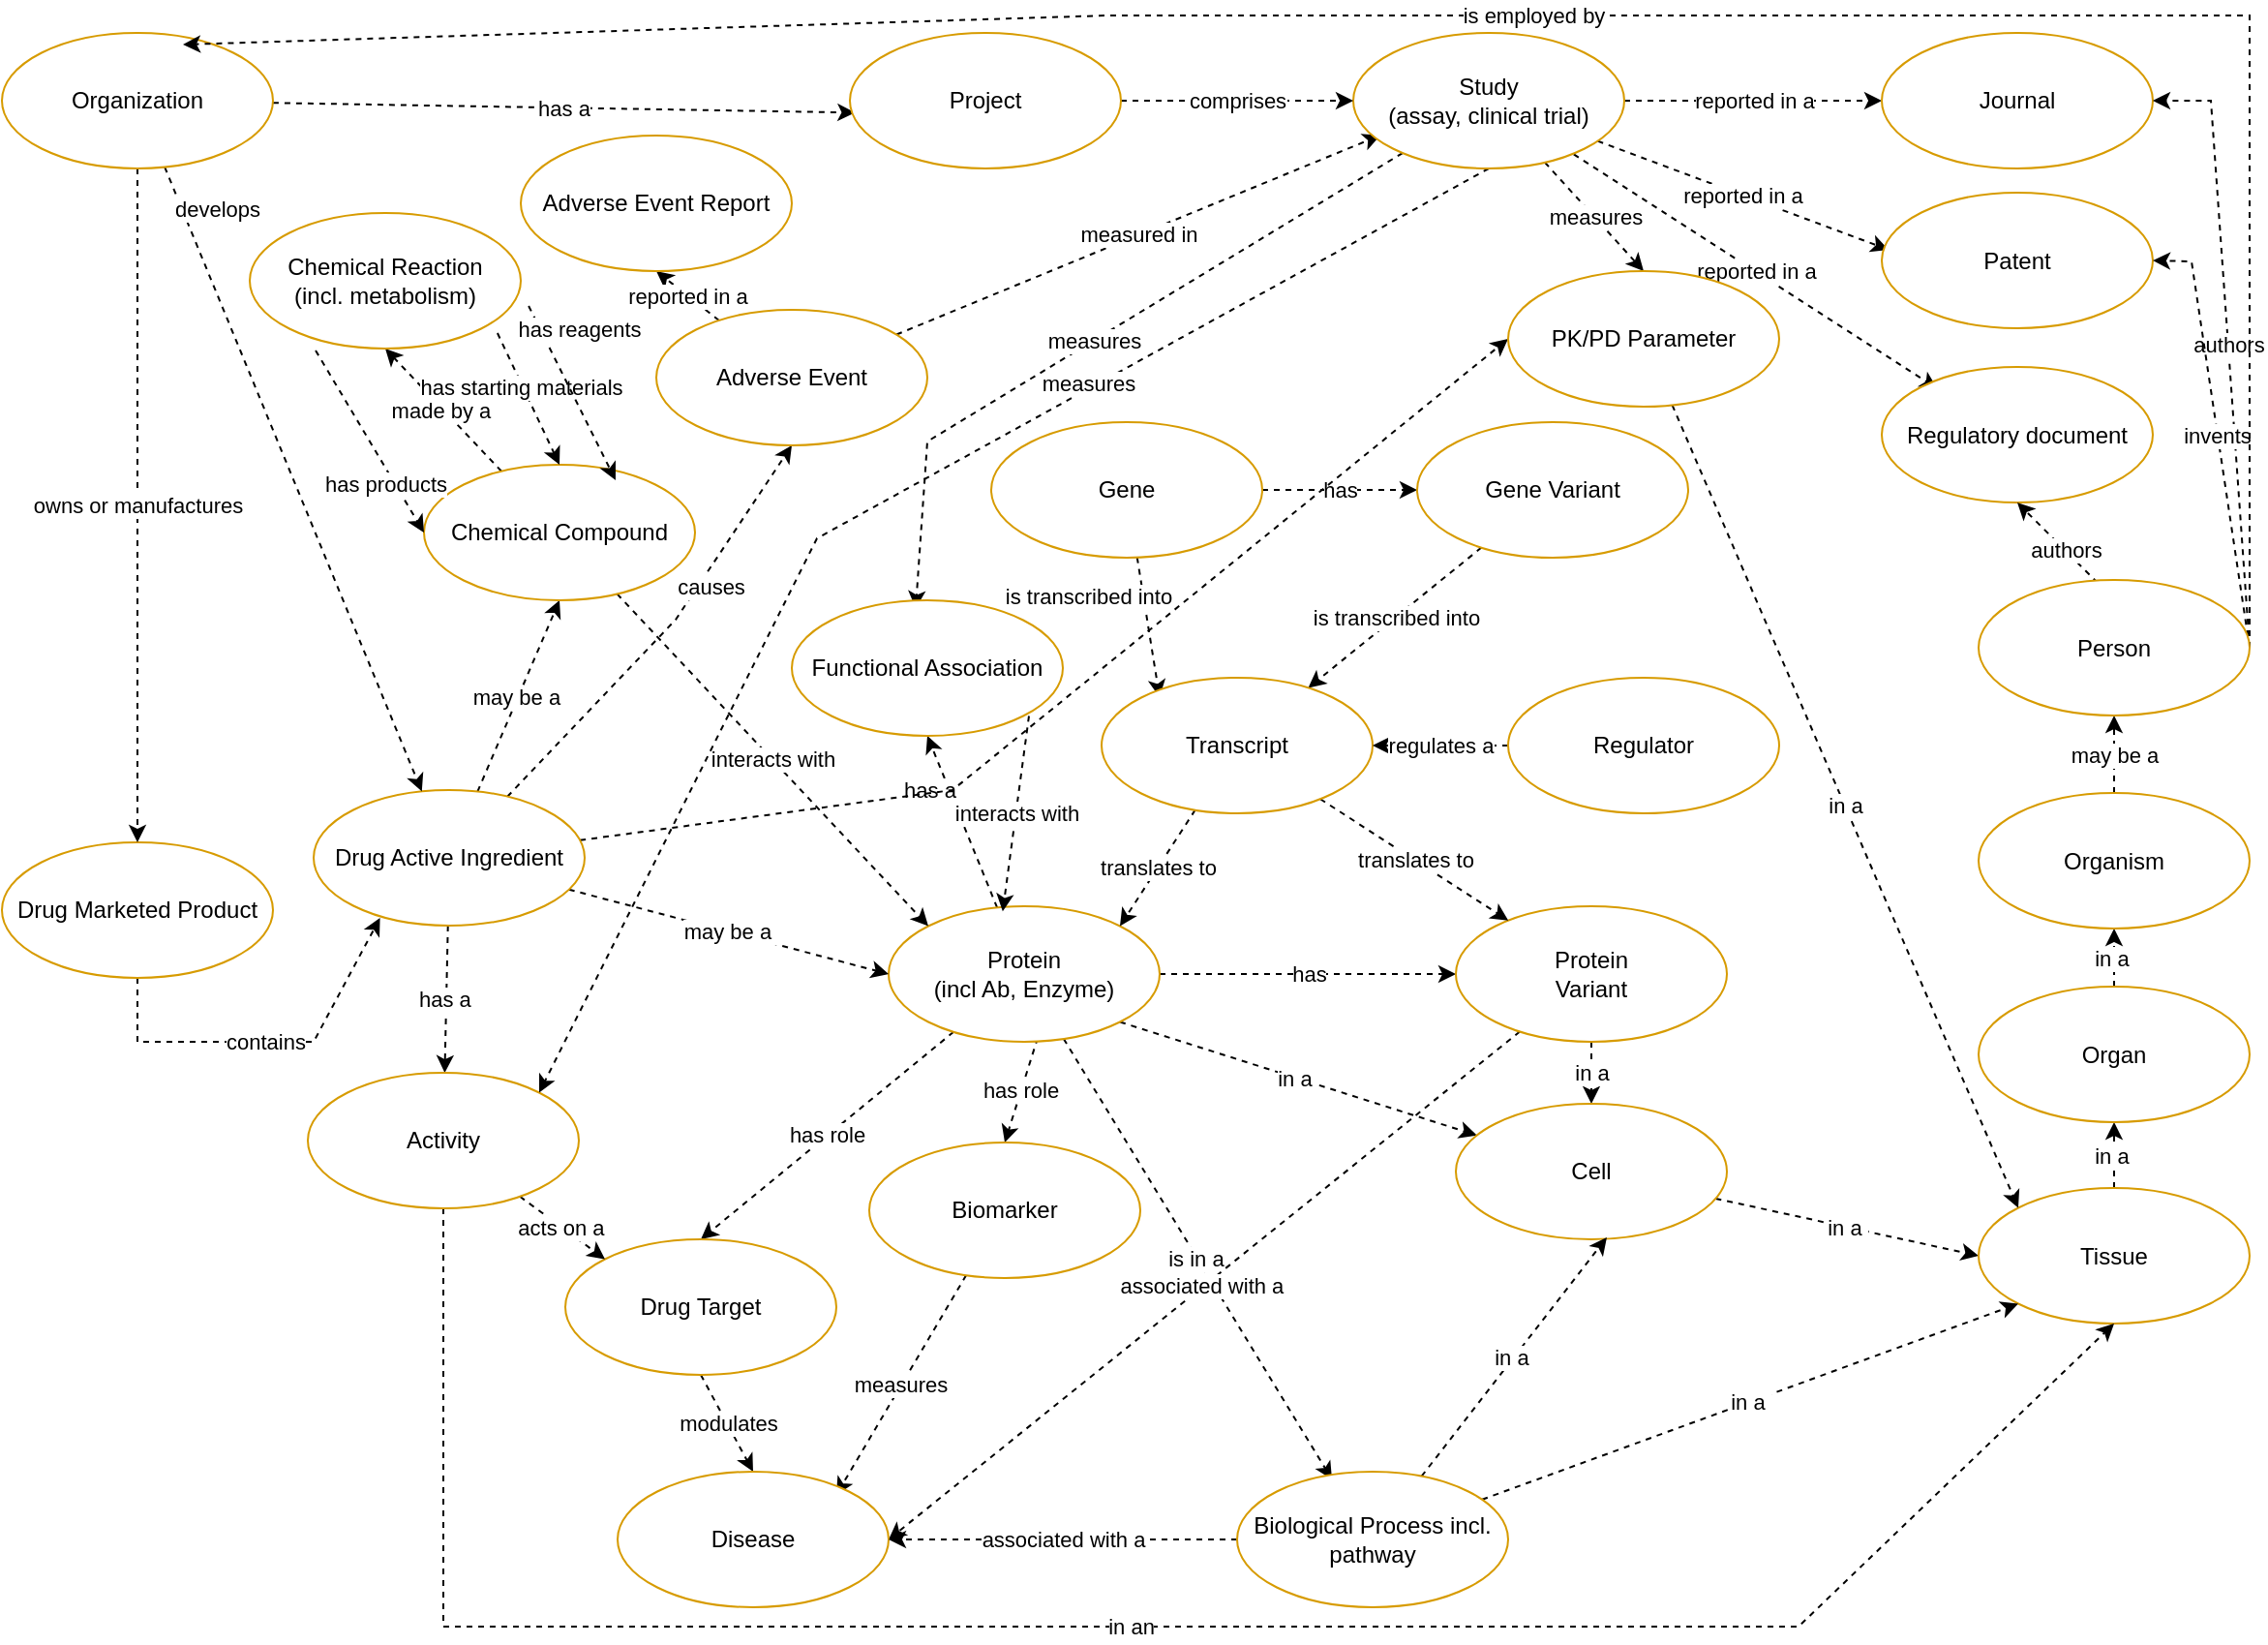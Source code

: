 <mxfile version="14.0.1" type="github">
  <diagram id="a2U_Rlq6jYlGKf6INXDq" name="Page-1">
    <mxGraphModel dx="1394" dy="857" grid="1" gridSize="10" guides="1" tooltips="1" connect="1" arrows="1" fold="1" page="1" pageScale="1" pageWidth="1100" pageHeight="850" math="0" shadow="0">
      <root>
        <mxCell id="0" />
        <mxCell id="1" parent="0" />
        <mxCell id="NiIuTKYxInFzzze3MLT4-8" value="has" style="edgeStyle=orthogonalEdgeStyle;rounded=0;orthogonalLoop=1;jettySize=auto;html=1;entryX=0;entryY=0.5;entryDx=0;entryDy=0;dashed=1;exitX=1;exitY=0.5;exitDx=0;exitDy=0;" edge="1" parent="1" source="NiIuTKYxInFzzze3MLT4-1" target="NiIuTKYxInFzzze3MLT4-3">
          <mxGeometry relative="1" as="geometry">
            <Array as="points">
              <mxPoint x="680" y="505" />
              <mxPoint x="680" y="505" />
            </Array>
          </mxGeometry>
        </mxCell>
        <mxCell id="NiIuTKYxInFzzze3MLT4-11" value="has role" style="rounded=0;orthogonalLoop=1;jettySize=auto;html=1;exitX=0.55;exitY=0.971;exitDx=0;exitDy=0;entryX=0.5;entryY=0;entryDx=0;entryDy=0;dashed=1;exitPerimeter=0;" edge="1" parent="1" source="NiIuTKYxInFzzze3MLT4-1" target="NiIuTKYxInFzzze3MLT4-6">
          <mxGeometry relative="1" as="geometry" />
        </mxCell>
        <mxCell id="NiIuTKYxInFzzze3MLT4-12" value="has role" style="edgeStyle=none;rounded=0;orthogonalLoop=1;jettySize=auto;html=1;entryX=0.5;entryY=0;entryDx=0;entryDy=0;dashed=1;" edge="1" parent="1" source="NiIuTKYxInFzzze3MLT4-1" target="NiIuTKYxInFzzze3MLT4-5">
          <mxGeometry relative="1" as="geometry" />
        </mxCell>
        <mxCell id="NiIuTKYxInFzzze3MLT4-20" value="in a&amp;nbsp;" style="edgeStyle=none;rounded=0;orthogonalLoop=1;jettySize=auto;html=1;dashed=1;exitX=1;exitY=1;exitDx=0;exitDy=0;" edge="1" parent="1" source="NiIuTKYxInFzzze3MLT4-1" target="NiIuTKYxInFzzze3MLT4-19">
          <mxGeometry relative="1" as="geometry">
            <Array as="points" />
          </mxGeometry>
        </mxCell>
        <mxCell id="NiIuTKYxInFzzze3MLT4-53" value="is in a&amp;nbsp;" style="edgeStyle=none;rounded=0;orthogonalLoop=1;jettySize=auto;html=1;entryX=0.35;entryY=0.057;entryDx=0;entryDy=0;entryPerimeter=0;dashed=1;" edge="1" parent="1" source="NiIuTKYxInFzzze3MLT4-1" target="NiIuTKYxInFzzze3MLT4-52">
          <mxGeometry relative="1" as="geometry" />
        </mxCell>
        <mxCell id="NiIuTKYxInFzzze3MLT4-104" value="has a" style="edgeStyle=none;rounded=0;orthogonalLoop=1;jettySize=auto;html=1;entryX=0.5;entryY=1;entryDx=0;entryDy=0;dashed=1;strokeColor=#000000;" edge="1" parent="1" source="NiIuTKYxInFzzze3MLT4-1" target="NiIuTKYxInFzzze3MLT4-100">
          <mxGeometry x="0.458" y="11" relative="1" as="geometry">
            <mxPoint x="1" as="offset" />
          </mxGeometry>
        </mxCell>
        <mxCell id="NiIuTKYxInFzzze3MLT4-1" value="Protein&lt;br&gt;(incl Ab, Enzyme)" style="ellipse;whiteSpace=wrap;html=1;strokeColor=#D79B00;" vertex="1" parent="1">
          <mxGeometry x="467" y="470" width="140" height="70" as="geometry" />
        </mxCell>
        <mxCell id="NiIuTKYxInFzzze3MLT4-7" value="has" style="edgeStyle=orthogonalEdgeStyle;rounded=0;orthogonalLoop=1;jettySize=auto;html=1;entryX=0;entryY=0.5;entryDx=0;entryDy=0;dashed=1;" edge="1" parent="1" source="NiIuTKYxInFzzze3MLT4-2" target="NiIuTKYxInFzzze3MLT4-4">
          <mxGeometry relative="1" as="geometry" />
        </mxCell>
        <mxCell id="NiIuTKYxInFzzze3MLT4-87" value="is transcribed into" style="edgeStyle=none;rounded=0;orthogonalLoop=1;jettySize=auto;html=1;entryX=0.214;entryY=0.143;entryDx=0;entryDy=0;entryPerimeter=0;dashed=1;" edge="1" parent="1" source="NiIuTKYxInFzzze3MLT4-2" target="NiIuTKYxInFzzze3MLT4-85">
          <mxGeometry x="-0.566" y="-28" relative="1" as="geometry">
            <mxPoint as="offset" />
          </mxGeometry>
        </mxCell>
        <mxCell id="NiIuTKYxInFzzze3MLT4-2" value="Gene" style="ellipse;whiteSpace=wrap;html=1;strokeColor=#D79B00;" vertex="1" parent="1">
          <mxGeometry x="520" y="220" width="140" height="70" as="geometry" />
        </mxCell>
        <mxCell id="NiIuTKYxInFzzze3MLT4-21" value="in a" style="edgeStyle=none;rounded=0;orthogonalLoop=1;jettySize=auto;html=1;entryX=0.5;entryY=0;entryDx=0;entryDy=0;dashed=1;" edge="1" parent="1" source="NiIuTKYxInFzzze3MLT4-3" target="NiIuTKYxInFzzze3MLT4-19">
          <mxGeometry relative="1" as="geometry" />
        </mxCell>
        <mxCell id="NiIuTKYxInFzzze3MLT4-78" value="associated with a&amp;nbsp;" style="edgeStyle=none;rounded=0;orthogonalLoop=1;jettySize=auto;html=1;dashed=1;" edge="1" parent="1" source="NiIuTKYxInFzzze3MLT4-3">
          <mxGeometry relative="1" as="geometry">
            <mxPoint x="467" y="797" as="targetPoint" />
          </mxGeometry>
        </mxCell>
        <mxCell id="NiIuTKYxInFzzze3MLT4-3" value="Protein&lt;br&gt;Variant" style="ellipse;whiteSpace=wrap;html=1;strokeColor=#D79B00;" vertex="1" parent="1">
          <mxGeometry x="760" y="470" width="140" height="70" as="geometry" />
        </mxCell>
        <mxCell id="NiIuTKYxInFzzze3MLT4-88" value="is transcribed into" style="edgeStyle=none;rounded=0;orthogonalLoop=1;jettySize=auto;html=1;dashed=1;" edge="1" parent="1" source="NiIuTKYxInFzzze3MLT4-4" target="NiIuTKYxInFzzze3MLT4-85">
          <mxGeometry relative="1" as="geometry" />
        </mxCell>
        <mxCell id="NiIuTKYxInFzzze3MLT4-4" value="Gene Variant" style="ellipse;whiteSpace=wrap;html=1;strokeColor=#D79B00;" vertex="1" parent="1">
          <mxGeometry x="740" y="220" width="140" height="70" as="geometry" />
        </mxCell>
        <mxCell id="NiIuTKYxInFzzze3MLT4-38" value="modulates" style="edgeStyle=none;rounded=0;orthogonalLoop=1;jettySize=auto;html=1;exitX=0.5;exitY=1;exitDx=0;exitDy=0;entryX=0.5;entryY=0;entryDx=0;entryDy=0;dashed=1;" edge="1" parent="1" source="NiIuTKYxInFzzze3MLT4-5" target="NiIuTKYxInFzzze3MLT4-37">
          <mxGeometry relative="1" as="geometry">
            <Array as="points" />
          </mxGeometry>
        </mxCell>
        <mxCell id="NiIuTKYxInFzzze3MLT4-5" value="Drug Target" style="ellipse;whiteSpace=wrap;html=1;strokeColor=#D79B00;" vertex="1" parent="1">
          <mxGeometry x="300" y="642" width="140" height="70" as="geometry" />
        </mxCell>
        <mxCell id="NiIuTKYxInFzzze3MLT4-56" value="measures" style="edgeStyle=none;rounded=0;orthogonalLoop=1;jettySize=auto;html=1;entryX=0.807;entryY=0.171;entryDx=0;entryDy=0;entryPerimeter=0;dashed=1;" edge="1" parent="1" source="NiIuTKYxInFzzze3MLT4-6" target="NiIuTKYxInFzzze3MLT4-37">
          <mxGeometry relative="1" as="geometry" />
        </mxCell>
        <mxCell id="NiIuTKYxInFzzze3MLT4-6" value="Biomarker" style="ellipse;whiteSpace=wrap;html=1;strokeColor=#D79B00;" vertex="1" parent="1">
          <mxGeometry x="457" y="592" width="140" height="70" as="geometry" />
        </mxCell>
        <mxCell id="NiIuTKYxInFzzze3MLT4-14" value="may be a&amp;nbsp;" style="edgeStyle=none;rounded=0;orthogonalLoop=1;jettySize=auto;html=1;entryX=0;entryY=0.5;entryDx=0;entryDy=0;dashed=1;" edge="1" parent="1" source="NiIuTKYxInFzzze3MLT4-13" target="NiIuTKYxInFzzze3MLT4-1">
          <mxGeometry relative="1" as="geometry" />
        </mxCell>
        <mxCell id="NiIuTKYxInFzzze3MLT4-17" value="may be a&amp;nbsp;" style="edgeStyle=none;rounded=0;orthogonalLoop=1;jettySize=auto;html=1;entryX=0.5;entryY=1;entryDx=0;entryDy=0;dashed=1;" edge="1" parent="1" source="NiIuTKYxInFzzze3MLT4-13" target="NiIuTKYxInFzzze3MLT4-15">
          <mxGeometry relative="1" as="geometry" />
        </mxCell>
        <mxCell id="NiIuTKYxInFzzze3MLT4-30" value="has a&amp;nbsp;" style="edgeStyle=none;rounded=0;orthogonalLoop=1;jettySize=auto;html=1;dashed=1;" edge="1" parent="1" source="NiIuTKYxInFzzze3MLT4-13" target="NiIuTKYxInFzzze3MLT4-29">
          <mxGeometry relative="1" as="geometry" />
        </mxCell>
        <mxCell id="NiIuTKYxInFzzze3MLT4-41" style="edgeStyle=none;rounded=0;orthogonalLoop=1;jettySize=auto;html=1;entryX=0.5;entryY=1;entryDx=0;entryDy=0;dashed=1;" edge="1" parent="1" source="NiIuTKYxInFzzze3MLT4-13" target="NiIuTKYxInFzzze3MLT4-39">
          <mxGeometry relative="1" as="geometry">
            <Array as="points">
              <mxPoint x="357" y="322" />
            </Array>
          </mxGeometry>
        </mxCell>
        <mxCell id="NiIuTKYxInFzzze3MLT4-42" value="causes" style="edgeLabel;html=1;align=center;verticalAlign=middle;resizable=0;points=[];" vertex="1" connectable="0" parent="NiIuTKYxInFzzze3MLT4-41">
          <mxGeometry x="0.286" y="-5" relative="1" as="geometry">
            <mxPoint as="offset" />
          </mxGeometry>
        </mxCell>
        <mxCell id="NiIuTKYxInFzzze3MLT4-66" value="" style="edgeStyle=none;rounded=0;orthogonalLoop=1;jettySize=auto;html=1;entryX=0;entryY=0.5;entryDx=0;entryDy=0;dashed=1;" edge="1" parent="1" source="NiIuTKYxInFzzze3MLT4-13" target="NiIuTKYxInFzzze3MLT4-65">
          <mxGeometry x="-0.708" y="-5" relative="1" as="geometry">
            <Array as="points">
              <mxPoint x="500" y="410" />
            </Array>
            <mxPoint as="offset" />
          </mxGeometry>
        </mxCell>
        <mxCell id="NiIuTKYxInFzzze3MLT4-13" value="Drug Active Ingredient" style="ellipse;whiteSpace=wrap;html=1;strokeColor=#D79B00;" vertex="1" parent="1">
          <mxGeometry x="170" y="410" width="140" height="70" as="geometry" />
        </mxCell>
        <mxCell id="NiIuTKYxInFzzze3MLT4-48" value="made by a&amp;nbsp;" style="edgeStyle=none;rounded=0;orthogonalLoop=1;jettySize=auto;html=1;entryX=0.5;entryY=1;entryDx=0;entryDy=0;dashed=1;" edge="1" parent="1" source="NiIuTKYxInFzzze3MLT4-15" target="NiIuTKYxInFzzze3MLT4-47">
          <mxGeometry relative="1" as="geometry" />
        </mxCell>
        <mxCell id="NiIuTKYxInFzzze3MLT4-71" value="interacts with" style="edgeStyle=none;rounded=0;orthogonalLoop=1;jettySize=auto;html=1;entryX=0;entryY=0;entryDx=0;entryDy=0;dashed=1;" edge="1" parent="1" source="NiIuTKYxInFzzze3MLT4-15" target="NiIuTKYxInFzzze3MLT4-1">
          <mxGeometry relative="1" as="geometry" />
        </mxCell>
        <mxCell id="NiIuTKYxInFzzze3MLT4-15" value="Chemical Compound" style="ellipse;whiteSpace=wrap;html=1;strokeColor=#D79B00;" vertex="1" parent="1">
          <mxGeometry x="227" y="242" width="140" height="70" as="geometry" />
        </mxCell>
        <mxCell id="NiIuTKYxInFzzze3MLT4-24" value="in a&amp;nbsp;" style="edgeStyle=none;rounded=0;orthogonalLoop=1;jettySize=auto;html=1;entryX=0;entryY=0.5;entryDx=0;entryDy=0;dashed=1;" edge="1" parent="1" source="NiIuTKYxInFzzze3MLT4-19" target="NiIuTKYxInFzzze3MLT4-22">
          <mxGeometry relative="1" as="geometry" />
        </mxCell>
        <mxCell id="NiIuTKYxInFzzze3MLT4-19" value="Cell" style="ellipse;whiteSpace=wrap;html=1;strokeColor=#D79B00;" vertex="1" parent="1">
          <mxGeometry x="760" y="572" width="140" height="70" as="geometry" />
        </mxCell>
        <mxCell id="NiIuTKYxInFzzze3MLT4-27" value="in a&amp;nbsp;" style="edgeStyle=none;rounded=0;orthogonalLoop=1;jettySize=auto;html=1;entryX=0.5;entryY=1;entryDx=0;entryDy=0;dashed=1;" edge="1" parent="1" source="NiIuTKYxInFzzze3MLT4-22" target="NiIuTKYxInFzzze3MLT4-25">
          <mxGeometry relative="1" as="geometry" />
        </mxCell>
        <mxCell id="NiIuTKYxInFzzze3MLT4-22" value="Tissue" style="ellipse;whiteSpace=wrap;html=1;strokeColor=#D79B00;" vertex="1" parent="1">
          <mxGeometry x="1030" y="615.5" width="140" height="70" as="geometry" />
        </mxCell>
        <mxCell id="NiIuTKYxInFzzze3MLT4-28" value="in a&amp;nbsp;" style="edgeStyle=none;rounded=0;orthogonalLoop=1;jettySize=auto;html=1;entryX=0.5;entryY=1;entryDx=0;entryDy=0;dashed=1;" edge="1" parent="1" source="NiIuTKYxInFzzze3MLT4-25" target="NiIuTKYxInFzzze3MLT4-26">
          <mxGeometry relative="1" as="geometry">
            <mxPoint x="1100" y="391.5" as="targetPoint" />
          </mxGeometry>
        </mxCell>
        <mxCell id="NiIuTKYxInFzzze3MLT4-25" value="Organ" style="ellipse;whiteSpace=wrap;html=1;strokeColor=#D79B00;" vertex="1" parent="1">
          <mxGeometry x="1030" y="511.5" width="140" height="70" as="geometry" />
        </mxCell>
        <mxCell id="NiIuTKYxInFzzze3MLT4-99" value="may be a" style="edgeStyle=none;rounded=0;orthogonalLoop=1;jettySize=auto;html=1;dashed=1;strokeColor=#000000;exitX=0.5;exitY=0;exitDx=0;exitDy=0;" edge="1" parent="1" source="NiIuTKYxInFzzze3MLT4-26" target="NiIuTKYxInFzzze3MLT4-81">
          <mxGeometry relative="1" as="geometry" />
        </mxCell>
        <mxCell id="NiIuTKYxInFzzze3MLT4-26" value="Organism" style="ellipse;whiteSpace=wrap;html=1;strokeColor=#D79B00;" vertex="1" parent="1">
          <mxGeometry x="1030" y="411.5" width="140" height="70" as="geometry" />
        </mxCell>
        <mxCell id="NiIuTKYxInFzzze3MLT4-31" value="acts on a&amp;nbsp;" style="edgeStyle=none;rounded=0;orthogonalLoop=1;jettySize=auto;html=1;entryX=0;entryY=0;entryDx=0;entryDy=0;dashed=1;" edge="1" parent="1" source="NiIuTKYxInFzzze3MLT4-29" target="NiIuTKYxInFzzze3MLT4-5">
          <mxGeometry relative="1" as="geometry" />
        </mxCell>
        <mxCell id="NiIuTKYxInFzzze3MLT4-70" value="in an" style="edgeStyle=none;rounded=0;orthogonalLoop=1;jettySize=auto;html=1;dashed=1;entryX=0.5;entryY=1;entryDx=0;entryDy=0;exitX=0.5;exitY=1;exitDx=0;exitDy=0;" edge="1" parent="1" source="NiIuTKYxInFzzze3MLT4-29" target="NiIuTKYxInFzzze3MLT4-22">
          <mxGeometry relative="1" as="geometry">
            <mxPoint x="867" y="582" as="targetPoint" />
            <Array as="points">
              <mxPoint x="237" y="842" />
              <mxPoint x="937" y="842" />
            </Array>
          </mxGeometry>
        </mxCell>
        <mxCell id="NiIuTKYxInFzzze3MLT4-29" value="Activity" style="ellipse;whiteSpace=wrap;html=1;strokeColor=#D79B00;" vertex="1" parent="1">
          <mxGeometry x="167" y="556" width="140" height="70" as="geometry" />
        </mxCell>
        <mxCell id="NiIuTKYxInFzzze3MLT4-33" value="contains" style="edgeStyle=none;rounded=0;orthogonalLoop=1;jettySize=auto;html=1;entryX=0.245;entryY=0.943;entryDx=0;entryDy=0;dashed=1;exitX=0.5;exitY=1;exitDx=0;exitDy=0;entryPerimeter=0;" edge="1" parent="1" source="NiIuTKYxInFzzze3MLT4-32" target="NiIuTKYxInFzzze3MLT4-13">
          <mxGeometry relative="1" as="geometry">
            <Array as="points">
              <mxPoint x="79" y="540" />
              <mxPoint x="170" y="540" />
            </Array>
          </mxGeometry>
        </mxCell>
        <mxCell id="NiIuTKYxInFzzze3MLT4-32" value="Drug Marketed Product" style="ellipse;whiteSpace=wrap;html=1;strokeColor=#D79B00;" vertex="1" parent="1">
          <mxGeometry x="9" y="437" width="140" height="70" as="geometry" />
        </mxCell>
        <mxCell id="NiIuTKYxInFzzze3MLT4-35" value="owns or manufactures" style="edgeStyle=none;rounded=0;orthogonalLoop=1;jettySize=auto;html=1;dashed=1;" edge="1" parent="1" source="NiIuTKYxInFzzze3MLT4-34" target="NiIuTKYxInFzzze3MLT4-32">
          <mxGeometry relative="1" as="geometry" />
        </mxCell>
        <mxCell id="NiIuTKYxInFzzze3MLT4-95" value="develops" style="edgeStyle=none;rounded=0;orthogonalLoop=1;jettySize=auto;html=1;dashed=1;" edge="1" parent="1" source="NiIuTKYxInFzzze3MLT4-34" target="NiIuTKYxInFzzze3MLT4-13">
          <mxGeometry x="-0.826" y="17" relative="1" as="geometry">
            <mxPoint as="offset" />
          </mxGeometry>
        </mxCell>
        <mxCell id="NiIuTKYxInFzzze3MLT4-96" value="has a" style="edgeStyle=none;rounded=0;orthogonalLoop=1;jettySize=auto;html=1;entryX=0.019;entryY=0.588;entryDx=0;entryDy=0;entryPerimeter=0;dashed=1;" edge="1" parent="1" source="NiIuTKYxInFzzze3MLT4-34" target="NiIuTKYxInFzzze3MLT4-92">
          <mxGeometry relative="1" as="geometry" />
        </mxCell>
        <mxCell id="NiIuTKYxInFzzze3MLT4-34" value="Organization" style="ellipse;whiteSpace=wrap;html=1;strokeColor=#D79B00;" vertex="1" parent="1">
          <mxGeometry x="9" y="19" width="140" height="70" as="geometry" />
        </mxCell>
        <mxCell id="NiIuTKYxInFzzze3MLT4-36" style="edgeStyle=none;rounded=0;orthogonalLoop=1;jettySize=auto;html=1;exitX=0.5;exitY=1;exitDx=0;exitDy=0;dashed=1;" edge="1" parent="1" source="NiIuTKYxInFzzze3MLT4-32" target="NiIuTKYxInFzzze3MLT4-32">
          <mxGeometry relative="1" as="geometry" />
        </mxCell>
        <mxCell id="NiIuTKYxInFzzze3MLT4-37" value="Disease" style="ellipse;whiteSpace=wrap;html=1;strokeColor=#D79B00;" vertex="1" parent="1">
          <mxGeometry x="327" y="762" width="140" height="70" as="geometry" />
        </mxCell>
        <mxCell id="NiIuTKYxInFzzze3MLT4-45" value="reported in a" style="edgeStyle=none;rounded=0;orthogonalLoop=1;jettySize=auto;html=1;entryX=0.5;entryY=1;entryDx=0;entryDy=0;dashed=1;" edge="1" parent="1" source="NiIuTKYxInFzzze3MLT4-39" target="NiIuTKYxInFzzze3MLT4-44">
          <mxGeometry relative="1" as="geometry" />
        </mxCell>
        <mxCell id="NiIuTKYxInFzzze3MLT4-46" value="measured in" style="edgeStyle=none;rounded=0;orthogonalLoop=1;jettySize=auto;html=1;entryX=0.1;entryY=0.755;entryDx=0;entryDy=0;dashed=1;entryPerimeter=0;" edge="1" parent="1" source="NiIuTKYxInFzzze3MLT4-39" target="NiIuTKYxInFzzze3MLT4-58">
          <mxGeometry relative="1" as="geometry" />
        </mxCell>
        <mxCell id="NiIuTKYxInFzzze3MLT4-39" value="Adverse Event" style="ellipse;whiteSpace=wrap;html=1;strokeColor=#D79B00;" vertex="1" parent="1">
          <mxGeometry x="347" y="162" width="140" height="70" as="geometry" />
        </mxCell>
        <mxCell id="NiIuTKYxInFzzze3MLT4-44" value="Adverse Event Report" style="ellipse;whiteSpace=wrap;html=1;strokeColor=#D79B00;" vertex="1" parent="1">
          <mxGeometry x="277" y="72" width="140" height="70" as="geometry" />
        </mxCell>
        <mxCell id="NiIuTKYxInFzzze3MLT4-49" value="has starting materials" style="edgeStyle=none;rounded=0;orthogonalLoop=1;jettySize=auto;html=1;entryX=0.5;entryY=0;entryDx=0;entryDy=0;dashed=1;exitX=0.914;exitY=0.886;exitDx=0;exitDy=0;exitPerimeter=0;" edge="1" parent="1" source="NiIuTKYxInFzzze3MLT4-47" target="NiIuTKYxInFzzze3MLT4-15">
          <mxGeometry x="-0.19" y="-1" relative="1" as="geometry">
            <mxPoint as="offset" />
          </mxGeometry>
        </mxCell>
        <mxCell id="NiIuTKYxInFzzze3MLT4-50" value="has products" style="edgeStyle=none;rounded=0;orthogonalLoop=1;jettySize=auto;html=1;entryX=0;entryY=0.5;entryDx=0;entryDy=0;dashed=1;exitX=0.243;exitY=1.014;exitDx=0;exitDy=0;exitPerimeter=0;" edge="1" parent="1" source="NiIuTKYxInFzzze3MLT4-47" target="NiIuTKYxInFzzze3MLT4-15">
          <mxGeometry x="0.42" y="-4" relative="1" as="geometry">
            <mxPoint as="offset" />
          </mxGeometry>
        </mxCell>
        <mxCell id="NiIuTKYxInFzzze3MLT4-51" value="has reagents" style="edgeStyle=none;rounded=0;orthogonalLoop=1;jettySize=auto;html=1;entryX=0.707;entryY=0.114;entryDx=0;entryDy=0;entryPerimeter=0;dashed=1;exitX=1.029;exitY=0.686;exitDx=0;exitDy=0;exitPerimeter=0;" edge="1" parent="1" source="NiIuTKYxInFzzze3MLT4-47" target="NiIuTKYxInFzzze3MLT4-15">
          <mxGeometry x="-0.556" y="18" relative="1" as="geometry">
            <mxPoint as="offset" />
          </mxGeometry>
        </mxCell>
        <mxCell id="NiIuTKYxInFzzze3MLT4-47" value="Chemical Reaction&lt;br&gt;(incl. metabolism)" style="ellipse;whiteSpace=wrap;html=1;strokeColor=#D79B00;" vertex="1" parent="1">
          <mxGeometry x="137" y="112" width="140" height="70" as="geometry" />
        </mxCell>
        <mxCell id="NiIuTKYxInFzzze3MLT4-54" value="in a&amp;nbsp;" style="edgeStyle=none;rounded=0;orthogonalLoop=1;jettySize=auto;html=1;entryX=0.557;entryY=0.986;entryDx=0;entryDy=0;entryPerimeter=0;dashed=1;" edge="1" parent="1" source="NiIuTKYxInFzzze3MLT4-52" target="NiIuTKYxInFzzze3MLT4-19">
          <mxGeometry relative="1" as="geometry" />
        </mxCell>
        <mxCell id="NiIuTKYxInFzzze3MLT4-55" value="associated with a" style="edgeStyle=none;rounded=0;orthogonalLoop=1;jettySize=auto;html=1;entryX=1;entryY=0.5;entryDx=0;entryDy=0;dashed=1;" edge="1" parent="1" source="NiIuTKYxInFzzze3MLT4-52" target="NiIuTKYxInFzzze3MLT4-37">
          <mxGeometry relative="1" as="geometry">
            <Array as="points" />
          </mxGeometry>
        </mxCell>
        <mxCell id="NiIuTKYxInFzzze3MLT4-98" value="in a&amp;nbsp;" style="edgeStyle=none;rounded=0;orthogonalLoop=1;jettySize=auto;html=1;entryX=0;entryY=1;entryDx=0;entryDy=0;dashed=1;" edge="1" parent="1" source="NiIuTKYxInFzzze3MLT4-52" target="NiIuTKYxInFzzze3MLT4-22">
          <mxGeometry relative="1" as="geometry" />
        </mxCell>
        <mxCell id="NiIuTKYxInFzzze3MLT4-52" value="Biological Process incl. pathway" style="ellipse;whiteSpace=wrap;html=1;strokeColor=#D79B00;" vertex="1" parent="1">
          <mxGeometry x="647" y="762" width="140" height="70" as="geometry" />
        </mxCell>
        <mxCell id="NiIuTKYxInFzzze3MLT4-64" value="measures" style="edgeStyle=none;rounded=0;orthogonalLoop=1;jettySize=auto;html=1;entryX=1;entryY=0;entryDx=0;entryDy=0;dashed=1;exitX=0.5;exitY=1;exitDx=0;exitDy=0;" edge="1" parent="1" source="NiIuTKYxInFzzze3MLT4-58" target="NiIuTKYxInFzzze3MLT4-29">
          <mxGeometry x="-0.345" y="-4" relative="1" as="geometry">
            <Array as="points">
              <mxPoint x="430" y="280" />
            </Array>
            <mxPoint y="1" as="offset" />
          </mxGeometry>
        </mxCell>
        <mxCell id="NiIuTKYxInFzzze3MLT4-68" value="measures" style="edgeStyle=none;rounded=0;orthogonalLoop=1;jettySize=auto;html=1;entryX=0.5;entryY=0;entryDx=0;entryDy=0;dashed=1;" edge="1" parent="1" source="NiIuTKYxInFzzze3MLT4-58" target="NiIuTKYxInFzzze3MLT4-65">
          <mxGeometry relative="1" as="geometry" />
        </mxCell>
        <mxCell id="NiIuTKYxInFzzze3MLT4-73" value="reported in a" style="edgeStyle=none;rounded=0;orthogonalLoop=1;jettySize=auto;html=1;entryX=0;entryY=0.5;entryDx=0;entryDy=0;dashed=1;" edge="1" parent="1" source="NiIuTKYxInFzzze3MLT4-58" target="NiIuTKYxInFzzze3MLT4-72">
          <mxGeometry relative="1" as="geometry" />
        </mxCell>
        <mxCell id="NiIuTKYxInFzzze3MLT4-76" value="reported in a" style="edgeStyle=none;rounded=0;orthogonalLoop=1;jettySize=auto;html=1;entryX=0.025;entryY=0.421;entryDx=0;entryDy=0;entryPerimeter=0;dashed=1;" edge="1" parent="1" source="NiIuTKYxInFzzze3MLT4-58" target="NiIuTKYxInFzzze3MLT4-74">
          <mxGeometry relative="1" as="geometry" />
        </mxCell>
        <mxCell id="NiIuTKYxInFzzze3MLT4-77" value="reported in a" style="edgeStyle=none;rounded=0;orthogonalLoop=1;jettySize=auto;html=1;entryX=0.198;entryY=0.16;entryDx=0;entryDy=0;dashed=1;entryPerimeter=0;" edge="1" parent="1">
          <mxGeometry relative="1" as="geometry">
            <mxPoint x="820.89" y="81.661" as="sourcePoint" />
            <mxPoint x="1008.72" y="202.7" as="targetPoint" />
          </mxGeometry>
        </mxCell>
        <mxCell id="NiIuTKYxInFzzze3MLT4-101" value="measures" style="edgeStyle=none;rounded=0;orthogonalLoop=1;jettySize=auto;html=1;entryX=0.457;entryY=0.06;entryDx=0;entryDy=0;entryPerimeter=0;dashed=1;strokeColor=#000000;" edge="1" parent="1" source="NiIuTKYxInFzzze3MLT4-58" target="NiIuTKYxInFzzze3MLT4-100">
          <mxGeometry relative="1" as="geometry">
            <Array as="points">
              <mxPoint x="487" y="230" />
            </Array>
          </mxGeometry>
        </mxCell>
        <mxCell id="NiIuTKYxInFzzze3MLT4-58" value="Study&lt;br&gt;(assay, clinical trial)" style="ellipse;whiteSpace=wrap;html=1;strokeColor=#D79B00;" vertex="1" parent="1">
          <mxGeometry x="707" y="19" width="140" height="70" as="geometry" />
        </mxCell>
        <mxCell id="NiIuTKYxInFzzze3MLT4-69" value="in a" style="edgeStyle=none;rounded=0;orthogonalLoop=1;jettySize=auto;html=1;entryX=0;entryY=0;entryDx=0;entryDy=0;dashed=1;" edge="1" parent="1" source="NiIuTKYxInFzzze3MLT4-65" target="NiIuTKYxInFzzze3MLT4-22">
          <mxGeometry relative="1" as="geometry">
            <Array as="points" />
          </mxGeometry>
        </mxCell>
        <mxCell id="NiIuTKYxInFzzze3MLT4-65" value="PK/PD Parameter" style="ellipse;whiteSpace=wrap;html=1;strokeColor=#D79B00;" vertex="1" parent="1">
          <mxGeometry x="787" y="142" width="140" height="70" as="geometry" />
        </mxCell>
        <mxCell id="NiIuTKYxInFzzze3MLT4-72" value="Journal" style="ellipse;whiteSpace=wrap;html=1;strokeColor=#D79B00;" vertex="1" parent="1">
          <mxGeometry x="980" y="19" width="140" height="70" as="geometry" />
        </mxCell>
        <mxCell id="NiIuTKYxInFzzze3MLT4-74" value="Patent" style="ellipse;whiteSpace=wrap;html=1;strokeColor=#D79B00;" vertex="1" parent="1">
          <mxGeometry x="980" y="101.5" width="140" height="70" as="geometry" />
        </mxCell>
        <mxCell id="NiIuTKYxInFzzze3MLT4-75" value="Regulatory document" style="ellipse;whiteSpace=wrap;html=1;strokeColor=#D79B00;" vertex="1" parent="1">
          <mxGeometry x="980" y="191.5" width="140" height="70" as="geometry" />
        </mxCell>
        <mxCell id="NiIuTKYxInFzzze3MLT4-82" value="authors" style="edgeStyle=none;rounded=0;orthogonalLoop=1;jettySize=auto;html=1;entryX=1;entryY=0.5;entryDx=0;entryDy=0;dashed=1;exitX=1;exitY=0.5;exitDx=0;exitDy=0;" edge="1" parent="1" source="NiIuTKYxInFzzze3MLT4-81" target="NiIuTKYxInFzzze3MLT4-72">
          <mxGeometry relative="1" as="geometry">
            <Array as="points">
              <mxPoint x="1150" y="54" />
            </Array>
          </mxGeometry>
        </mxCell>
        <mxCell id="NiIuTKYxInFzzze3MLT4-83" value="invents" style="edgeStyle=none;rounded=0;orthogonalLoop=1;jettySize=auto;html=1;dashed=1;exitX=1;exitY=0.5;exitDx=0;exitDy=0;entryX=1;entryY=0.5;entryDx=0;entryDy=0;" edge="1" parent="1" source="NiIuTKYxInFzzze3MLT4-81" target="NiIuTKYxInFzzze3MLT4-74">
          <mxGeometry relative="1" as="geometry">
            <Array as="points">
              <mxPoint x="1140" y="137" />
            </Array>
          </mxGeometry>
        </mxCell>
        <mxCell id="NiIuTKYxInFzzze3MLT4-84" value="authors" style="edgeStyle=none;rounded=0;orthogonalLoop=1;jettySize=auto;html=1;entryX=0.5;entryY=1;entryDx=0;entryDy=0;dashed=1;exitX=0.5;exitY=0.143;exitDx=0;exitDy=0;exitPerimeter=0;" edge="1" parent="1" source="NiIuTKYxInFzzze3MLT4-81" target="NiIuTKYxInFzzze3MLT4-75">
          <mxGeometry relative="1" as="geometry" />
        </mxCell>
        <mxCell id="NiIuTKYxInFzzze3MLT4-94" value="is employed by" style="edgeStyle=none;rounded=0;orthogonalLoop=1;jettySize=auto;html=1;dashed=1;exitX=1;exitY=0.5;exitDx=0;exitDy=0;entryX=0.668;entryY=0.086;entryDx=0;entryDy=0;entryPerimeter=0;" edge="1" parent="1" source="NiIuTKYxInFzzze3MLT4-81" target="NiIuTKYxInFzzze3MLT4-34">
          <mxGeometry relative="1" as="geometry">
            <mxPoint x="120" y="26" as="targetPoint" />
            <Array as="points">
              <mxPoint x="1170" y="10" />
              <mxPoint x="580" y="10" />
            </Array>
          </mxGeometry>
        </mxCell>
        <mxCell id="NiIuTKYxInFzzze3MLT4-81" value="Person" style="ellipse;whiteSpace=wrap;html=1;strokeColor=#D79B00;" vertex="1" parent="1">
          <mxGeometry x="1030" y="301.5" width="140" height="70" as="geometry" />
        </mxCell>
        <mxCell id="NiIuTKYxInFzzze3MLT4-89" value="translates to" style="edgeStyle=none;rounded=0;orthogonalLoop=1;jettySize=auto;html=1;entryX=1;entryY=0;entryDx=0;entryDy=0;dashed=1;" edge="1" parent="1" source="NiIuTKYxInFzzze3MLT4-85" target="NiIuTKYxInFzzze3MLT4-1">
          <mxGeometry relative="1" as="geometry" />
        </mxCell>
        <mxCell id="NiIuTKYxInFzzze3MLT4-90" value="translates to" style="edgeStyle=none;rounded=0;orthogonalLoop=1;jettySize=auto;html=1;dashed=1;" edge="1" parent="1" source="NiIuTKYxInFzzze3MLT4-85" target="NiIuTKYxInFzzze3MLT4-3">
          <mxGeometry relative="1" as="geometry" />
        </mxCell>
        <mxCell id="NiIuTKYxInFzzze3MLT4-85" value="Transcript" style="ellipse;whiteSpace=wrap;html=1;strokeColor=#D79B00;" vertex="1" parent="1">
          <mxGeometry x="577" y="352" width="140" height="70" as="geometry" />
        </mxCell>
        <mxCell id="NiIuTKYxInFzzze3MLT4-93" value="comprises" style="edgeStyle=none;rounded=0;orthogonalLoop=1;jettySize=auto;html=1;entryX=0;entryY=0.5;entryDx=0;entryDy=0;dashed=1;" edge="1" parent="1" source="NiIuTKYxInFzzze3MLT4-92" target="NiIuTKYxInFzzze3MLT4-58">
          <mxGeometry relative="1" as="geometry" />
        </mxCell>
        <mxCell id="NiIuTKYxInFzzze3MLT4-92" value="Project" style="ellipse;whiteSpace=wrap;html=1;strokeColor=#D79B00;" vertex="1" parent="1">
          <mxGeometry x="447" y="19" width="140" height="70" as="geometry" />
        </mxCell>
        <mxCell id="NiIuTKYxInFzzze3MLT4-103" value="interacts with" style="edgeStyle=none;rounded=0;orthogonalLoop=1;jettySize=auto;html=1;dashed=1;strokeColor=#000000;exitX=1;exitY=1;exitDx=0;exitDy=0;entryX=0.421;entryY=0.038;entryDx=0;entryDy=0;entryPerimeter=0;" edge="1" parent="1" target="NiIuTKYxInFzzze3MLT4-1">
          <mxGeometry relative="1" as="geometry">
            <mxPoint x="539.497" y="371.749" as="sourcePoint" />
            <mxPoint x="540" y="432" as="targetPoint" />
          </mxGeometry>
        </mxCell>
        <mxCell id="NiIuTKYxInFzzze3MLT4-100" value="Functional Association" style="ellipse;whiteSpace=wrap;html=1;strokeColor=#D79B00;" vertex="1" parent="1">
          <mxGeometry x="417" y="312" width="140" height="70" as="geometry" />
        </mxCell>
        <mxCell id="NiIuTKYxInFzzze3MLT4-106" value="regulates a" style="edgeStyle=none;rounded=0;orthogonalLoop=1;jettySize=auto;html=1;dashed=1;strokeColor=#000000;" edge="1" parent="1" source="NiIuTKYxInFzzze3MLT4-105" target="NiIuTKYxInFzzze3MLT4-85">
          <mxGeometry relative="1" as="geometry" />
        </mxCell>
        <mxCell id="NiIuTKYxInFzzze3MLT4-105" value="Regulator" style="ellipse;whiteSpace=wrap;html=1;strokeColor=#D79B00;" vertex="1" parent="1">
          <mxGeometry x="787" y="352" width="140" height="70" as="geometry" />
        </mxCell>
        <mxCell id="NiIuTKYxInFzzze3MLT4-107" style="edgeStyle=none;rounded=0;orthogonalLoop=1;jettySize=auto;html=1;exitX=0.5;exitY=1;exitDx=0;exitDy=0;dashed=1;strokeColor=#000000;" edge="1" parent="1" source="NiIuTKYxInFzzze3MLT4-65" target="NiIuTKYxInFzzze3MLT4-65">
          <mxGeometry relative="1" as="geometry" />
        </mxCell>
      </root>
    </mxGraphModel>
  </diagram>
</mxfile>

